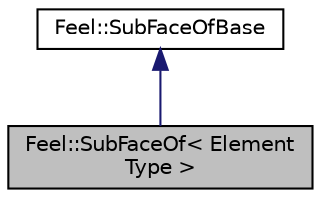 digraph "Feel::SubFaceOf&lt; ElementType &gt;"
{
 // LATEX_PDF_SIZE
  edge [fontname="Helvetica",fontsize="10",labelfontname="Helvetica",labelfontsize="10"];
  node [fontname="Helvetica",fontsize="10",shape=record];
  Node1 [label="Feel::SubFaceOf\< Element\lType \>",height=0.2,width=0.4,color="black", fillcolor="grey75", style="filled", fontcolor="black",tooltip=" "];
  Node2 -> Node1 [dir="back",color="midnightblue",fontsize="10",style="solid",fontname="Helvetica"];
  Node2 [label="Feel::SubFaceOfBase",height=0.2,width=0.4,color="black", fillcolor="white", style="filled",URL="$structFeel_1_1SubFaceOfBase.html",tooltip=" "];
}
